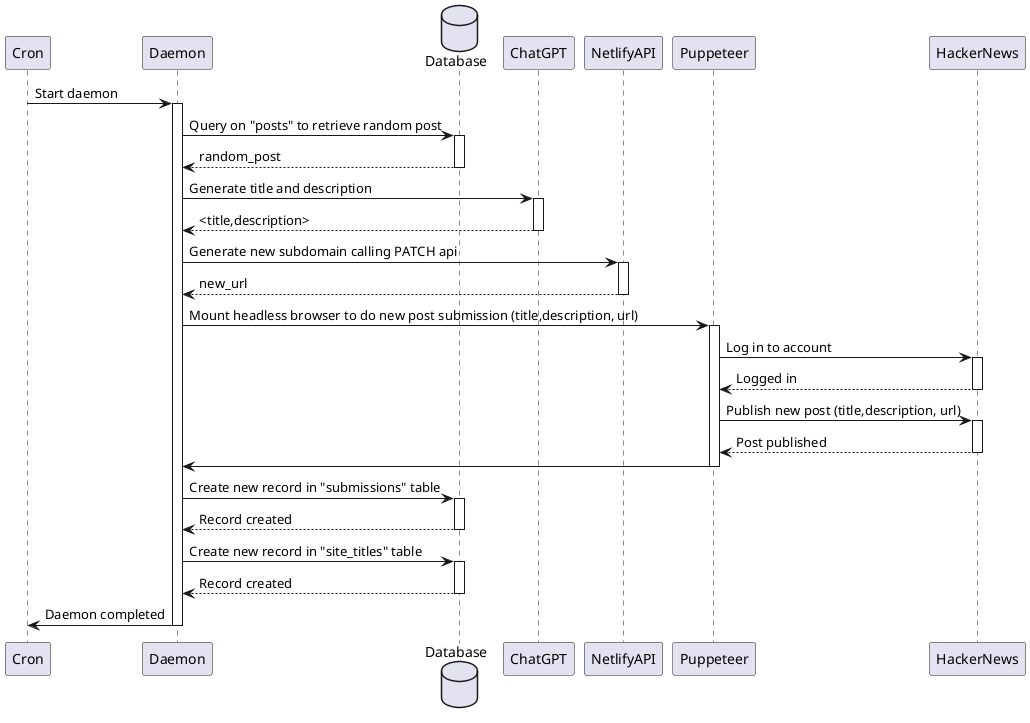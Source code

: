 @startuml

participant Cron
participant Daemon
database Database
participant ChatGPT
participant NetlifyAPI
participant Puppeteer
participant HackerNews

Cron -> Daemon: Start daemon
activate Daemon

Daemon -> Database: Query on "posts" to retrieve random post
activate Database
Database --> Daemon: random_post
deactivate Database

Daemon -> ChatGPT: Generate title and description
activate ChatGPT
ChatGPT --> Daemon: <title,description>
deactivate ChatGPT

Daemon -> NetlifyAPI: Generate new subdomain calling PATCH api
activate NetlifyAPI
NetlifyAPI --> Daemon: new_url
deactivate NetlifyAPI

Daemon -> Puppeteer: Mount headless browser to do new post submission (title,description, url)
activate Puppeteer
Puppeteer -> HackerNews: Log in to account
activate HackerNews
HackerNews --> Puppeteer: Logged in
deactivate HackerNews
Puppeteer -> HackerNews: Publish new post (title,description, url)
activate HackerNews
HackerNews --> Puppeteer: Post published
deactivate HackerNews
Puppeteer -> Daemon:
deactivate Puppeteer

Daemon -> Database: Create new record in "submissions" table
activate Database
Database --> Daemon: Record created
deactivate Database

Daemon -> Database: Create new record in "site_titles" table
activate Database
Database --> Daemon: Record created
deactivate Database

Daemon -> Cron: Daemon completed

deactivate Daemon

@enduml
